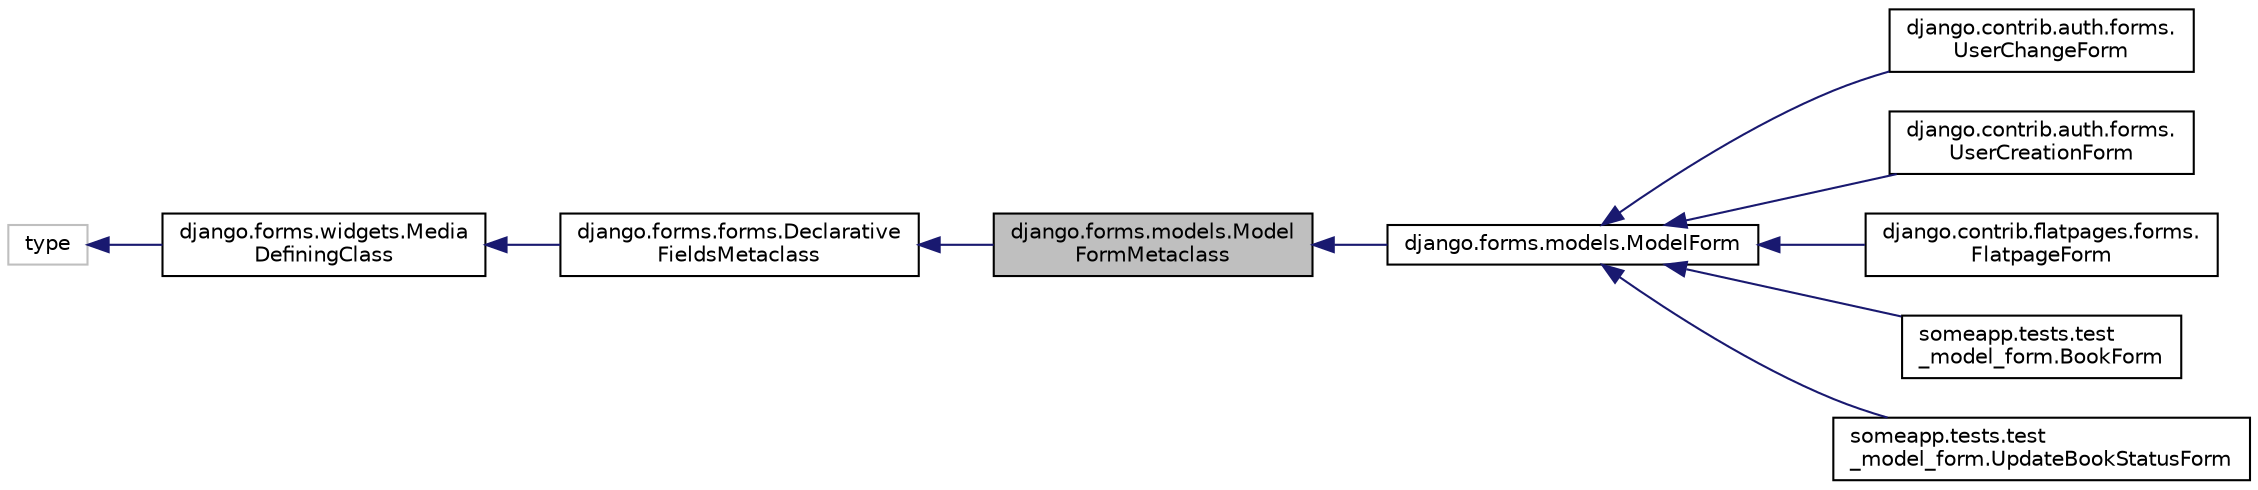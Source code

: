 digraph "django.forms.models.ModelFormMetaclass"
{
 // LATEX_PDF_SIZE
  edge [fontname="Helvetica",fontsize="10",labelfontname="Helvetica",labelfontsize="10"];
  node [fontname="Helvetica",fontsize="10",shape=record];
  rankdir="LR";
  Node1 [label="django.forms.models.Model\lFormMetaclass",height=0.2,width=0.4,color="black", fillcolor="grey75", style="filled", fontcolor="black",tooltip=" "];
  Node2 -> Node1 [dir="back",color="midnightblue",fontsize="10",style="solid"];
  Node2 [label="django.forms.forms.Declarative\lFieldsMetaclass",height=0.2,width=0.4,color="black", fillcolor="white", style="filled",URL="$classdjango_1_1forms_1_1forms_1_1_declarative_fields_metaclass.html",tooltip=" "];
  Node3 -> Node2 [dir="back",color="midnightblue",fontsize="10",style="solid"];
  Node3 [label="django.forms.widgets.Media\lDefiningClass",height=0.2,width=0.4,color="black", fillcolor="white", style="filled",URL="$classdjango_1_1forms_1_1widgets_1_1_media_defining_class.html",tooltip=" "];
  Node4 -> Node3 [dir="back",color="midnightblue",fontsize="10",style="solid"];
  Node4 [label="type",height=0.2,width=0.4,color="grey75", fillcolor="white", style="filled",tooltip=" "];
  Node1 -> Node5 [dir="back",color="midnightblue",fontsize="10",style="solid"];
  Node5 [label="django.forms.models.ModelForm",height=0.2,width=0.4,color="black", fillcolor="white", style="filled",URL="$classdjango_1_1forms_1_1models_1_1_model_form.html",tooltip=" "];
  Node5 -> Node6 [dir="back",color="midnightblue",fontsize="10",style="solid"];
  Node6 [label="django.contrib.auth.forms.\lUserChangeForm",height=0.2,width=0.4,color="black", fillcolor="white", style="filled",URL="$classdjango_1_1contrib_1_1auth_1_1forms_1_1_user_change_form.html",tooltip=" "];
  Node5 -> Node7 [dir="back",color="midnightblue",fontsize="10",style="solid"];
  Node7 [label="django.contrib.auth.forms.\lUserCreationForm",height=0.2,width=0.4,color="black", fillcolor="white", style="filled",URL="$classdjango_1_1contrib_1_1auth_1_1forms_1_1_user_creation_form.html",tooltip=" "];
  Node5 -> Node8 [dir="back",color="midnightblue",fontsize="10",style="solid"];
  Node8 [label="django.contrib.flatpages.forms.\lFlatpageForm",height=0.2,width=0.4,color="black", fillcolor="white", style="filled",URL="$classdjango_1_1contrib_1_1flatpages_1_1forms_1_1_flatpage_form.html",tooltip=" "];
  Node5 -> Node9 [dir="back",color="midnightblue",fontsize="10",style="solid"];
  Node9 [label="someapp.tests.test\l_model_form.BookForm",height=0.2,width=0.4,color="black", fillcolor="white", style="filled",URL="$classsomeapp_1_1tests_1_1test__model__form_1_1_book_form.html",tooltip=" "];
  Node5 -> Node10 [dir="back",color="midnightblue",fontsize="10",style="solid"];
  Node10 [label="someapp.tests.test\l_model_form.UpdateBookStatusForm",height=0.2,width=0.4,color="black", fillcolor="white", style="filled",URL="$classsomeapp_1_1tests_1_1test__model__form_1_1_update_book_status_form.html",tooltip=" "];
}
